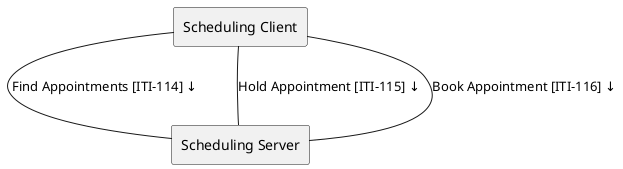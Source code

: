 @startuml ActorsAndTransactions
agent "Scheduling Client" as Client
agent "Scheduling Server" as Server
Client -- Server : "Find Appointments [ITI-114] ↓"
Client -- Server : "Hold Appointment [ITI-115] ↓"
Client -- Server : "Book Appointment [ITI-116] ↓"
@enduml

